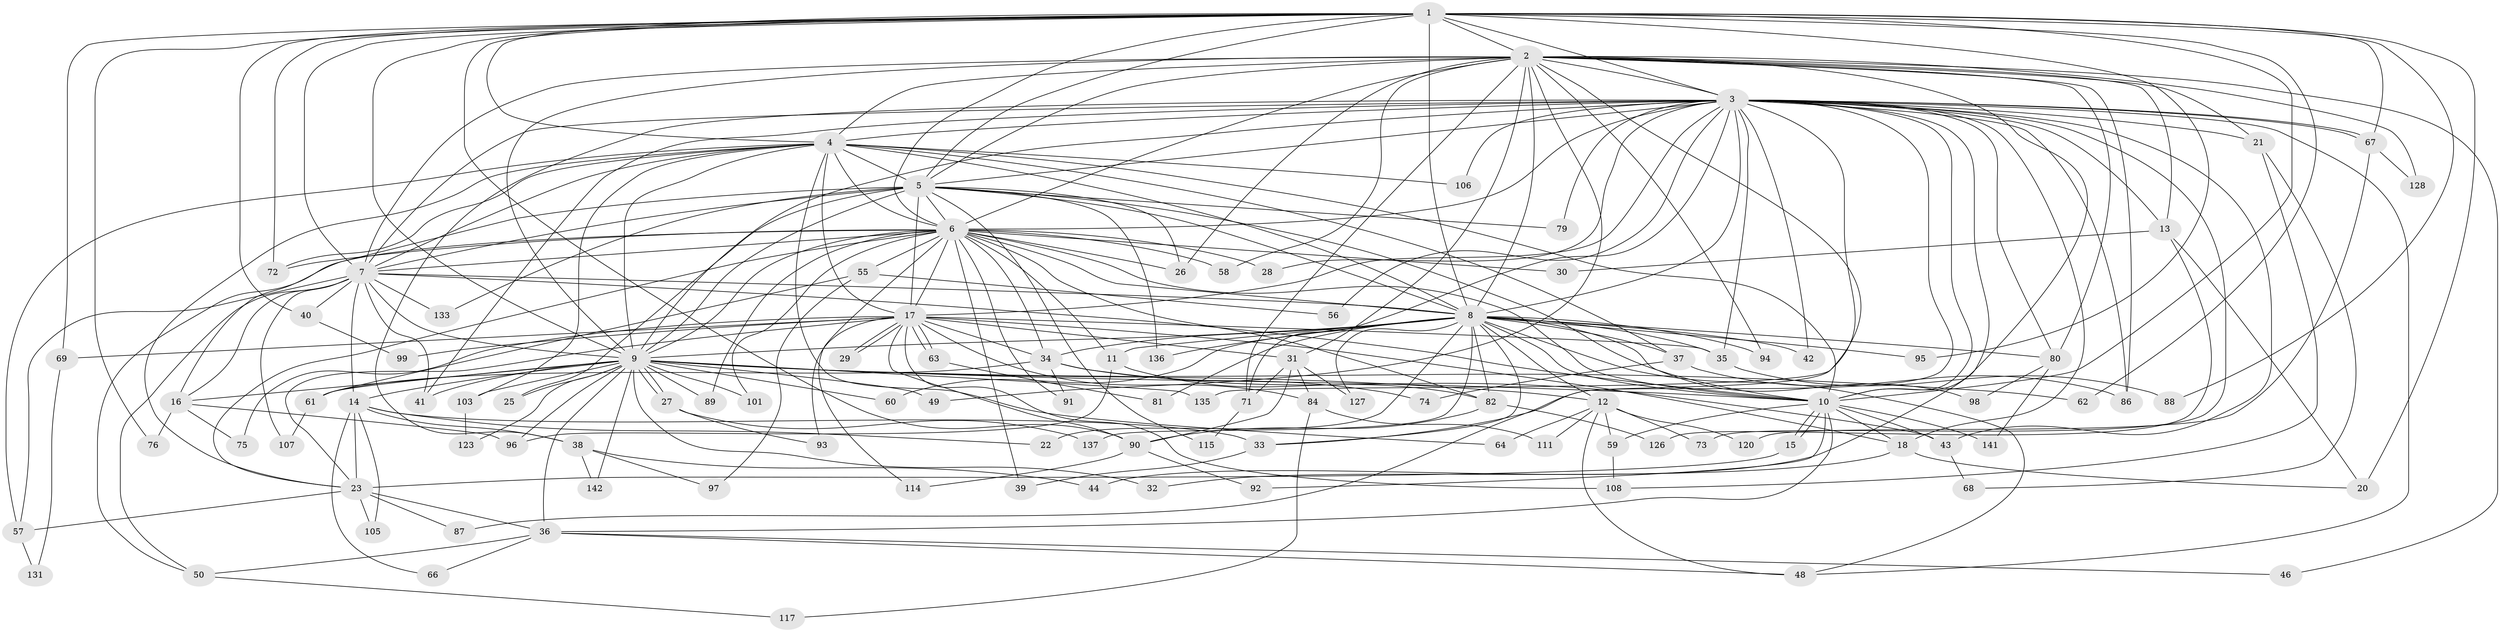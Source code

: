// original degree distribution, {20: 0.006993006993006993, 21: 0.006993006993006993, 35: 0.006993006993006993, 17: 0.02097902097902098, 18: 0.006993006993006993, 26: 0.006993006993006993, 27: 0.006993006993006993, 31: 0.006993006993006993, 4: 0.11188811188811189, 8: 0.02097902097902098, 5: 0.03496503496503497, 3: 0.15384615384615385, 7: 0.02097902097902098, 19: 0.006993006993006993, 2: 0.5664335664335665, 6: 0.013986013986013986}
// Generated by graph-tools (version 1.1) at 2025/41/03/06/25 10:41:34]
// undirected, 107 vertices, 268 edges
graph export_dot {
graph [start="1"]
  node [color=gray90,style=filled];
  1 [super="+83"];
  2 [super="+53"];
  3 [super="+47"];
  4 [super="+116"];
  5 [super="+143"];
  6 [super="+52"];
  7 [super="+65"];
  8 [super="+24"];
  9 [super="+119"];
  10 [super="+134"];
  11;
  12 [super="+110"];
  13 [super="+140"];
  14 [super="+54"];
  15 [super="+118"];
  16 [super="+125"];
  17 [super="+51"];
  18 [super="+19"];
  20;
  21;
  22;
  23 [super="+77"];
  25;
  26 [super="+139"];
  27;
  28;
  29;
  30;
  31 [super="+100"];
  32;
  33 [super="+70"];
  34 [super="+121"];
  35 [super="+78"];
  36;
  37 [super="+129"];
  38;
  39;
  40;
  41;
  42;
  43 [super="+45"];
  44;
  46;
  48 [super="+124"];
  49;
  50 [super="+104"];
  55;
  56;
  57;
  58;
  59;
  60;
  61 [super="+85"];
  62;
  63;
  64;
  66;
  67 [super="+122"];
  68;
  69;
  71 [super="+113"];
  72 [super="+138"];
  73;
  74;
  75;
  76;
  79;
  80 [super="+130"];
  81;
  82 [super="+102"];
  84;
  86;
  87;
  88;
  89;
  90 [super="+132"];
  91;
  92;
  93;
  94;
  95;
  96 [super="+112"];
  97;
  98;
  99;
  101;
  103;
  105;
  106;
  107;
  108 [super="+109"];
  111;
  114;
  115;
  117;
  120;
  123;
  126;
  127;
  128;
  131;
  133;
  135;
  136;
  137;
  141;
  142;
  1 -- 2;
  1 -- 3 [weight=2];
  1 -- 4;
  1 -- 5;
  1 -- 6;
  1 -- 7;
  1 -- 8 [weight=2];
  1 -- 9;
  1 -- 10;
  1 -- 20;
  1 -- 40;
  1 -- 62;
  1 -- 69;
  1 -- 76;
  1 -- 88;
  1 -- 72;
  1 -- 95;
  1 -- 67;
  1 -- 90;
  2 -- 3;
  2 -- 4;
  2 -- 5;
  2 -- 6;
  2 -- 7;
  2 -- 8;
  2 -- 9 [weight=2];
  2 -- 10;
  2 -- 13;
  2 -- 21;
  2 -- 26;
  2 -- 31;
  2 -- 46;
  2 -- 49;
  2 -- 58;
  2 -- 71;
  2 -- 80;
  2 -- 86;
  2 -- 94;
  2 -- 128;
  2 -- 87;
  3 -- 4;
  3 -- 5;
  3 -- 6;
  3 -- 7;
  3 -- 8;
  3 -- 9;
  3 -- 10;
  3 -- 13;
  3 -- 21;
  3 -- 28;
  3 -- 35;
  3 -- 38;
  3 -- 41;
  3 -- 42;
  3 -- 43;
  3 -- 44;
  3 -- 48;
  3 -- 56;
  3 -- 67;
  3 -- 67;
  3 -- 73;
  3 -- 79;
  3 -- 86;
  3 -- 106;
  3 -- 135;
  3 -- 18;
  3 -- 17;
  3 -- 71;
  3 -- 33;
  3 -- 80;
  4 -- 5;
  4 -- 6;
  4 -- 7;
  4 -- 8;
  4 -- 9;
  4 -- 10;
  4 -- 17;
  4 -- 23;
  4 -- 37;
  4 -- 64;
  4 -- 72;
  4 -- 103;
  4 -- 106;
  4 -- 57;
  5 -- 6;
  5 -- 7;
  5 -- 8;
  5 -- 9;
  5 -- 10;
  5 -- 16 [weight=2];
  5 -- 17;
  5 -- 25;
  5 -- 26;
  5 -- 79;
  5 -- 115;
  5 -- 133;
  5 -- 136;
  6 -- 7;
  6 -- 8;
  6 -- 9;
  6 -- 10;
  6 -- 11;
  6 -- 28;
  6 -- 30;
  6 -- 39;
  6 -- 50;
  6 -- 55 [weight=2];
  6 -- 58;
  6 -- 72;
  6 -- 82;
  6 -- 89;
  6 -- 91;
  6 -- 101;
  6 -- 114;
  6 -- 17;
  6 -- 34;
  6 -- 23;
  6 -- 26;
  7 -- 8;
  7 -- 9;
  7 -- 10;
  7 -- 14;
  7 -- 40;
  7 -- 57;
  7 -- 107;
  7 -- 133;
  7 -- 16;
  7 -- 50;
  7 -- 41;
  8 -- 9;
  8 -- 10;
  8 -- 11;
  8 -- 12;
  8 -- 22;
  8 -- 33;
  8 -- 34;
  8 -- 37;
  8 -- 42;
  8 -- 48;
  8 -- 60;
  8 -- 80;
  8 -- 81;
  8 -- 82;
  8 -- 94;
  8 -- 95;
  8 -- 98;
  8 -- 137;
  8 -- 136;
  8 -- 127;
  8 -- 35;
  9 -- 10;
  9 -- 12;
  9 -- 14;
  9 -- 16;
  9 -- 25;
  9 -- 27;
  9 -- 27;
  9 -- 32;
  9 -- 36;
  9 -- 41;
  9 -- 49;
  9 -- 60;
  9 -- 61 [weight=2];
  9 -- 62;
  9 -- 89;
  9 -- 96;
  9 -- 101;
  9 -- 103;
  9 -- 123;
  9 -- 135;
  9 -- 142;
  10 -- 15;
  10 -- 15;
  10 -- 18;
  10 -- 59;
  10 -- 92;
  10 -- 141;
  10 -- 43;
  10 -- 36;
  11 -- 96;
  11 -- 82;
  12 -- 59;
  12 -- 64;
  12 -- 73;
  12 -- 111;
  12 -- 120;
  12 -- 48;
  13 -- 30;
  13 -- 126;
  13 -- 20;
  14 -- 22;
  14 -- 33;
  14 -- 38;
  14 -- 66;
  14 -- 105;
  14 -- 23;
  15 -- 23;
  16 -- 75;
  16 -- 76;
  16 -- 96;
  17 -- 18;
  17 -- 23;
  17 -- 29;
  17 -- 29;
  17 -- 31;
  17 -- 34;
  17 -- 35;
  17 -- 63;
  17 -- 63;
  17 -- 69;
  17 -- 75;
  17 -- 84;
  17 -- 90;
  17 -- 93;
  17 -- 99;
  17 -- 108;
  18 -- 32;
  18 -- 20;
  21 -- 68;
  21 -- 108;
  23 -- 36;
  23 -- 57;
  23 -- 105;
  23 -- 87;
  27 -- 93;
  27 -- 137;
  31 -- 71;
  31 -- 84;
  31 -- 127;
  31 -- 90;
  33 -- 39;
  34 -- 43;
  34 -- 74;
  34 -- 91;
  34 -- 61;
  35 -- 88;
  36 -- 46;
  36 -- 50;
  36 -- 66;
  36 -- 48;
  37 -- 74;
  37 -- 86;
  38 -- 44;
  38 -- 97;
  38 -- 142;
  40 -- 99;
  43 -- 68;
  50 -- 117;
  55 -- 56;
  55 -- 61;
  55 -- 97;
  57 -- 131;
  59 -- 108;
  61 -- 107;
  63 -- 81;
  67 -- 120;
  67 -- 128;
  69 -- 131;
  71 -- 115;
  80 -- 98;
  80 -- 141;
  82 -- 90;
  82 -- 126;
  84 -- 111;
  84 -- 117;
  90 -- 92;
  90 -- 114;
  103 -- 123;
}
